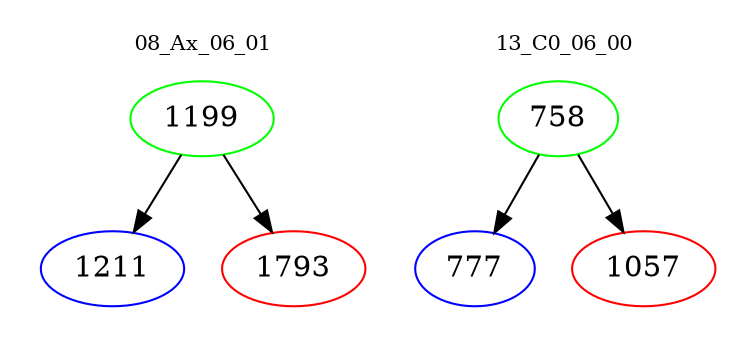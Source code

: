 digraph{
subgraph cluster_0 {
color = white
label = "08_Ax_06_01";
fontsize=10;
T0_1199 [label="1199", color="green"]
T0_1199 -> T0_1211 [color="black"]
T0_1211 [label="1211", color="blue"]
T0_1199 -> T0_1793 [color="black"]
T0_1793 [label="1793", color="red"]
}
subgraph cluster_1 {
color = white
label = "13_C0_06_00";
fontsize=10;
T1_758 [label="758", color="green"]
T1_758 -> T1_777 [color="black"]
T1_777 [label="777", color="blue"]
T1_758 -> T1_1057 [color="black"]
T1_1057 [label="1057", color="red"]
}
}
